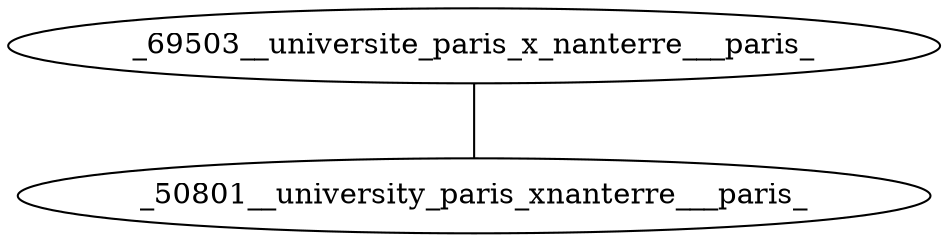 graph {
_69503__universite_paris_x_nanterre___paris_ -- _50801__university_paris_xnanterre___paris_
}